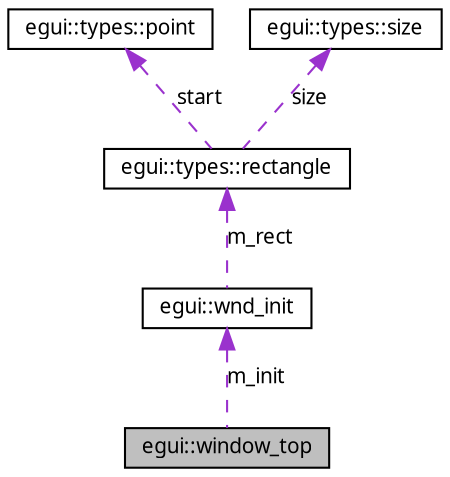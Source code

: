 digraph G
{
  edge [fontname="FreeSans.ttf",fontsize=10,labelfontname="FreeSans.ttf",labelfontsize=10];
  node [fontname="FreeSans.ttf",fontsize=10,shape=record];
  Node1 [label="egui::window_top",height=0.2,width=0.4,color="black", fillcolor="grey75", style="filled" fontcolor="black"];
  Node2 -> Node1 [dir=back,color="darkorchid3",fontsize=10,style="dashed",label="m_init",fontname="FreeSans.ttf"];
  Node2 [label="egui::wnd_init",height=0.2,width=0.4,color="black", fillcolor="white", style="filled",URL="$structegui_1_1wnd__init.html",tooltip="Easy way to pass common args when constructing windows."];
  Node3 -> Node2 [dir=back,color="darkorchid3",fontsize=10,style="dashed",label="m_rect",fontname="FreeSans.ttf"];
  Node3 [label="egui::types::rectangle",height=0.2,width=0.4,color="black", fillcolor="white", style="filled",URL="$structegui_1_1types_1_1rectangle.html",tooltip="Contains a rectangle."];
  Node4 -> Node3 [dir=back,color="darkorchid3",fontsize=10,style="dashed",label="start",fontname="FreeSans.ttf"];
  Node4 [label="egui::types::point",height=0.2,width=0.4,color="black", fillcolor="white", style="filled",URL="$structegui_1_1types_1_1point.html",tooltip="point"];
  Node5 -> Node3 [dir=back,color="darkorchid3",fontsize=10,style="dashed",label="size",fontname="FreeSans.ttf"];
  Node5 [label="egui::types::size",height=0.2,width=0.4,color="black", fillcolor="white", style="filled",URL="$structegui_1_1types_1_1size.html",tooltip="contains a size (width and height)"];
}
